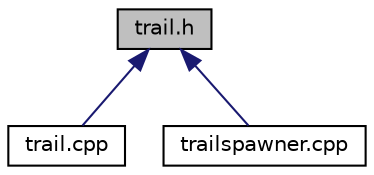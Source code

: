 digraph "trail.h"
{
 // LATEX_PDF_SIZE
  edge [fontname="Helvetica",fontsize="10",labelfontname="Helvetica",labelfontsize="10"];
  node [fontname="Helvetica",fontsize="10",shape=record];
  Node7 [label="trail.h",height=0.2,width=0.4,color="black", fillcolor="grey75", style="filled", fontcolor="black",tooltip=" "];
  Node7 -> Node8 [dir="back",color="midnightblue",fontsize="10",style="solid",fontname="Helvetica"];
  Node8 [label="trail.cpp",height=0.2,width=0.4,color="black", fillcolor="white", style="filled",URL="$trail_8cpp.html",tooltip=" "];
  Node7 -> Node9 [dir="back",color="midnightblue",fontsize="10",style="solid",fontname="Helvetica"];
  Node9 [label="trailspawner.cpp",height=0.2,width=0.4,color="black", fillcolor="white", style="filled",URL="$trailspawner_8cpp.html",tooltip=" "];
}

